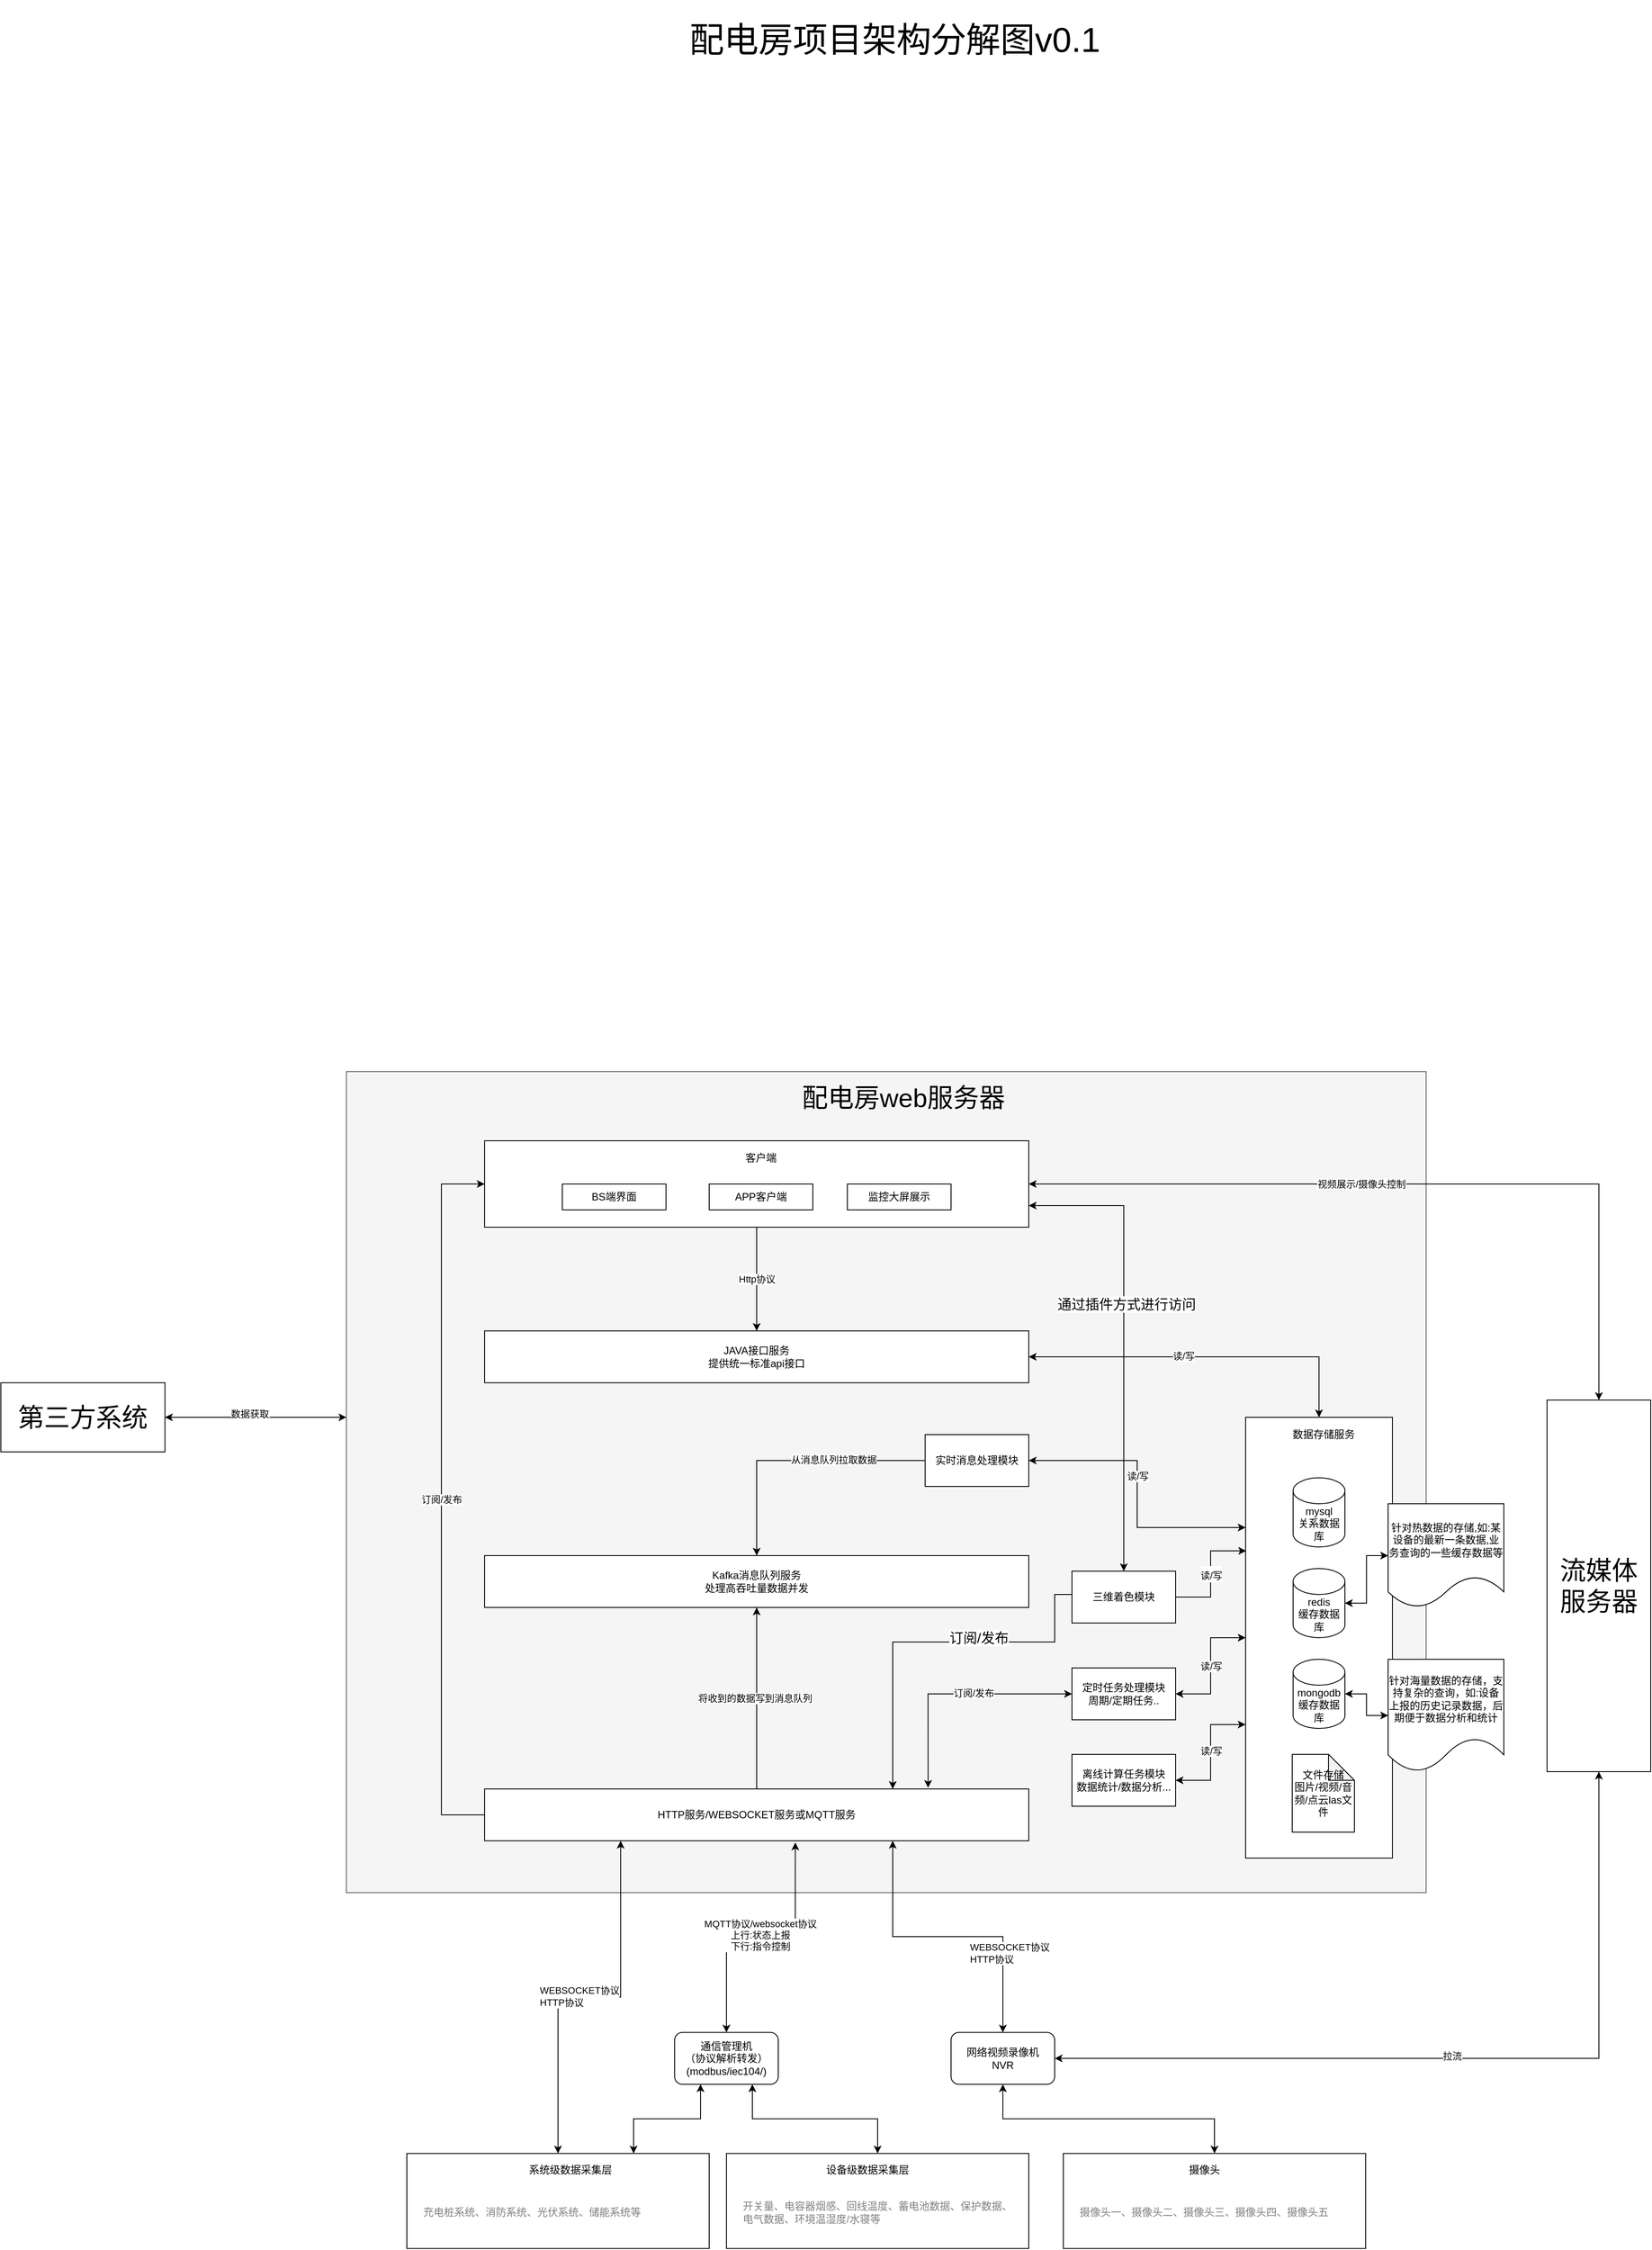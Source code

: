 <mxfile version="14.1.9" type="github">
  <diagram id="ZLX79Pla6zQmYj3krY9h" name="Page-1">
    <mxGraphModel dx="2691" dy="3340" grid="1" gridSize="10" guides="1" tooltips="1" connect="1" arrows="1" fold="1" page="1" pageScale="1" pageWidth="827" pageHeight="1169" math="0" shadow="0">
      <root>
        <mxCell id="0" />
        <mxCell id="1" parent="0" />
        <mxCell id="4pEcCP3RO2RsposU3_rt-15" value="" style="rounded=0;whiteSpace=wrap;html=1;fillColor=#f5f5f5;strokeColor=#666666;fontColor=#333333;" parent="1" vertex="1">
          <mxGeometry x="200" y="-520" width="1250" height="950" as="geometry" />
        </mxCell>
        <mxCell id="6ngK3pZLb5YHw3q2dqCH-3" value="" style="group" parent="1" vertex="1" connectable="0">
          <mxGeometry x="640" y="731.77" width="350" height="110" as="geometry" />
        </mxCell>
        <mxCell id="6ngK3pZLb5YHw3q2dqCH-1" value="" style="rounded=0;whiteSpace=wrap;html=1;" parent="6ngK3pZLb5YHw3q2dqCH-3" vertex="1">
          <mxGeometry width="350" height="110" as="geometry" />
        </mxCell>
        <mxCell id="6ngK3pZLb5YHw3q2dqCH-2" value="设备级数据采集层" style="text;html=1;strokeColor=none;fillColor=none;align=center;verticalAlign=middle;whiteSpace=wrap;rounded=0;" parent="6ngK3pZLb5YHw3q2dqCH-3" vertex="1">
          <mxGeometry x="110" y="11.79" width="106.61" height="15.71" as="geometry" />
        </mxCell>
        <mxCell id="6ngK3pZLb5YHw3q2dqCH-4" value="开关量、电容器烟感、回线温度、蓄电池数据、保护数据、电气数据、环境温湿度/水寝等" style="text;html=1;strokeColor=none;fillColor=none;align=left;verticalAlign=middle;whiteSpace=wrap;rounded=0;fontColor=#808080;" parent="6ngK3pZLb5YHw3q2dqCH-3" vertex="1">
          <mxGeometry x="16.935" y="60" width="321.774" height="15.71" as="geometry" />
        </mxCell>
        <mxCell id="6ngK3pZLb5YHw3q2dqCH-11" style="edgeStyle=orthogonalEdgeStyle;rounded=0;orthogonalLoop=1;jettySize=auto;html=1;exitX=0.5;exitY=0;exitDx=0;exitDy=0;entryX=0.5;entryY=1;entryDx=0;entryDy=0;startArrow=none;startFill=0;" parent="1" source="6ngK3pZLb5YHw3q2dqCH-5" target="6ngK3pZLb5YHw3q2dqCH-10" edge="1">
          <mxGeometry relative="1" as="geometry" />
        </mxCell>
        <mxCell id="6ngK3pZLb5YHw3q2dqCH-12" value="将收到的数据写到消息队列" style="edgeLabel;html=1;align=center;verticalAlign=middle;resizable=0;points=[];" parent="6ngK3pZLb5YHw3q2dqCH-11" vertex="1" connectable="0">
          <mxGeometry y="2" relative="1" as="geometry">
            <mxPoint as="offset" />
          </mxGeometry>
        </mxCell>
        <mxCell id="6ngK3pZLb5YHw3q2dqCH-5" value="HTTP服务/WEBSOCKET服务或MQTT服务" style="rounded=0;whiteSpace=wrap;html=1;" parent="1" vertex="1">
          <mxGeometry x="360" y="310" width="630" height="60" as="geometry" />
        </mxCell>
        <mxCell id="6ngK3pZLb5YHw3q2dqCH-8" style="edgeStyle=orthogonalEdgeStyle;rounded=0;orthogonalLoop=1;jettySize=auto;html=1;exitX=0.5;exitY=0;exitDx=0;exitDy=0;entryX=0.571;entryY=1.033;entryDx=0;entryDy=0;entryPerimeter=0;startArrow=classic;startFill=1;" parent="1" source="6ngK3pZLb5YHw3q2dqCH-6" target="6ngK3pZLb5YHw3q2dqCH-5" edge="1">
          <mxGeometry relative="1" as="geometry" />
        </mxCell>
        <mxCell id="6ngK3pZLb5YHw3q2dqCH-9" value="MQTT协议/websocket协议&lt;br&gt;上行:状态上报&lt;br&gt;下行:指令控制" style="edgeLabel;html=1;align=center;verticalAlign=middle;resizable=0;points=[];" parent="6ngK3pZLb5YHw3q2dqCH-8" vertex="1" connectable="0">
          <mxGeometry x="-0.023" y="-1" relative="1" as="geometry">
            <mxPoint x="3.5" y="-3.5" as="offset" />
          </mxGeometry>
        </mxCell>
        <mxCell id="6ngK3pZLb5YHw3q2dqCH-6" value="通信管理机&lt;br&gt;（协议解析转发）&lt;br&gt;(modbus/iec104/)" style="rounded=1;whiteSpace=wrap;html=1;" parent="1" vertex="1">
          <mxGeometry x="580" y="591.77" width="120" height="60" as="geometry" />
        </mxCell>
        <mxCell id="6ngK3pZLb5YHw3q2dqCH-7" style="edgeStyle=orthogonalEdgeStyle;rounded=0;orthogonalLoop=1;jettySize=auto;html=1;exitX=0.5;exitY=0;exitDx=0;exitDy=0;entryX=0.75;entryY=1;entryDx=0;entryDy=0;startArrow=classic;startFill=1;" parent="1" source="6ngK3pZLb5YHw3q2dqCH-1" target="6ngK3pZLb5YHw3q2dqCH-6" edge="1">
          <mxGeometry relative="1" as="geometry" />
        </mxCell>
        <mxCell id="6ngK3pZLb5YHw3q2dqCH-10" value="Kafka消息队列服务&lt;br&gt;处理高吞吐量数据并发" style="rounded=0;whiteSpace=wrap;html=1;" parent="1" vertex="1">
          <mxGeometry x="360" y="40" width="630" height="60" as="geometry" />
        </mxCell>
        <mxCell id="6ngK3pZLb5YHw3q2dqCH-22" style="edgeStyle=orthogonalEdgeStyle;rounded=0;orthogonalLoop=1;jettySize=auto;html=1;exitX=0;exitY=0.5;exitDx=0;exitDy=0;entryX=0.5;entryY=0;entryDx=0;entryDy=0;startArrow=none;startFill=0;" parent="1" source="6ngK3pZLb5YHw3q2dqCH-21" target="6ngK3pZLb5YHw3q2dqCH-10" edge="1">
          <mxGeometry relative="1" as="geometry" />
        </mxCell>
        <mxCell id="6ngK3pZLb5YHw3q2dqCH-25" value="从消息队列拉取数据" style="edgeLabel;html=1;align=center;verticalAlign=middle;resizable=0;points=[];" parent="6ngK3pZLb5YHw3q2dqCH-22" vertex="1" connectable="0">
          <mxGeometry x="-0.305" y="-4" relative="1" as="geometry">
            <mxPoint y="3" as="offset" />
          </mxGeometry>
        </mxCell>
        <mxCell id="6ngK3pZLb5YHw3q2dqCH-23" style="edgeStyle=orthogonalEdgeStyle;rounded=0;orthogonalLoop=1;jettySize=auto;html=1;exitX=1;exitY=0.5;exitDx=0;exitDy=0;entryX=0;entryY=0.25;entryDx=0;entryDy=0;startArrow=classic;startFill=1;" parent="1" source="6ngK3pZLb5YHw3q2dqCH-21" target="6ngK3pZLb5YHw3q2dqCH-17" edge="1">
          <mxGeometry relative="1" as="geometry" />
        </mxCell>
        <mxCell id="6ngK3pZLb5YHw3q2dqCH-24" value="读/写" style="edgeLabel;html=1;align=center;verticalAlign=middle;resizable=0;points=[];" parent="6ngK3pZLb5YHw3q2dqCH-23" vertex="1" connectable="0">
          <mxGeometry x="-0.127" relative="1" as="geometry">
            <mxPoint as="offset" />
          </mxGeometry>
        </mxCell>
        <mxCell id="6ngK3pZLb5YHw3q2dqCH-21" value="实时消息处理模块" style="rounded=0;whiteSpace=wrap;html=1;" parent="1" vertex="1">
          <mxGeometry x="870" y="-100" width="120" height="60" as="geometry" />
        </mxCell>
        <mxCell id="6ngK3pZLb5YHw3q2dqCH-27" style="edgeStyle=orthogonalEdgeStyle;rounded=0;orthogonalLoop=1;jettySize=auto;html=1;exitX=1;exitY=0.5;exitDx=0;exitDy=0;entryX=0.5;entryY=0;entryDx=0;entryDy=0;startArrow=classic;startFill=1;" parent="1" source="6ngK3pZLb5YHw3q2dqCH-26" target="6ngK3pZLb5YHw3q2dqCH-17" edge="1">
          <mxGeometry relative="1" as="geometry" />
        </mxCell>
        <mxCell id="6ngK3pZLb5YHw3q2dqCH-28" value="读/写" style="edgeLabel;html=1;align=center;verticalAlign=middle;resizable=0;points=[];" parent="6ngK3pZLb5YHw3q2dqCH-27" vertex="1" connectable="0">
          <mxGeometry x="-0.117" y="1" relative="1" as="geometry">
            <mxPoint as="offset" />
          </mxGeometry>
        </mxCell>
        <mxCell id="6ngK3pZLb5YHw3q2dqCH-34" value="Http协议" style="edgeStyle=orthogonalEdgeStyle;rounded=0;orthogonalLoop=1;jettySize=auto;html=1;exitX=0.5;exitY=0;exitDx=0;exitDy=0;entryX=0.5;entryY=1;entryDx=0;entryDy=0;startArrow=classic;startFill=1;endArrow=none;endFill=0;" parent="1" source="6ngK3pZLb5YHw3q2dqCH-26" target="6ngK3pZLb5YHw3q2dqCH-29" edge="1">
          <mxGeometry relative="1" as="geometry" />
        </mxCell>
        <mxCell id="6ngK3pZLb5YHw3q2dqCH-26" value="JAVA接口服务&lt;br&gt;提供统一标准api接口" style="rounded=0;whiteSpace=wrap;html=1;" parent="1" vertex="1">
          <mxGeometry x="360" y="-220" width="630" height="60" as="geometry" />
        </mxCell>
        <mxCell id="6ngK3pZLb5YHw3q2dqCH-35" value="订阅/发布" style="edgeStyle=orthogonalEdgeStyle;rounded=0;orthogonalLoop=1;jettySize=auto;html=1;exitX=0;exitY=0.5;exitDx=0;exitDy=0;entryX=0;entryY=0.5;entryDx=0;entryDy=0;startArrow=classic;startFill=1;endArrow=none;endFill=0;" parent="1" source="6ngK3pZLb5YHw3q2dqCH-29" target="6ngK3pZLb5YHw3q2dqCH-5" edge="1">
          <mxGeometry relative="1" as="geometry">
            <Array as="points">
              <mxPoint x="310" y="-390" />
              <mxPoint x="310" y="340" />
            </Array>
          </mxGeometry>
        </mxCell>
        <mxCell id="wOWI92VTgoeN90mq59TN-5" style="edgeStyle=orthogonalEdgeStyle;rounded=0;orthogonalLoop=1;jettySize=auto;html=1;exitX=1;exitY=0.75;exitDx=0;exitDy=0;entryX=0.5;entryY=0;entryDx=0;entryDy=0;fontSize=16;startArrow=classic;startFill=1;" edge="1" parent="1" source="6ngK3pZLb5YHw3q2dqCH-29" target="wOWI92VTgoeN90mq59TN-1">
          <mxGeometry relative="1" as="geometry" />
        </mxCell>
        <mxCell id="wOWI92VTgoeN90mq59TN-6" value="通过插件方式进行访问" style="edgeLabel;html=1;align=center;verticalAlign=middle;resizable=0;points=[];fontSize=16;" vertex="1" connectable="0" parent="wOWI92VTgoeN90mq59TN-5">
          <mxGeometry x="-0.16" y="3" relative="1" as="geometry">
            <mxPoint as="offset" />
          </mxGeometry>
        </mxCell>
        <mxCell id="6ngK3pZLb5YHw3q2dqCH-29" value="" style="rounded=0;whiteSpace=wrap;html=1;" parent="1" vertex="1">
          <mxGeometry x="360" y="-440" width="630" height="100" as="geometry" />
        </mxCell>
        <mxCell id="6ngK3pZLb5YHw3q2dqCH-30" value="客户端" style="text;html=1;strokeColor=none;fillColor=none;align=center;verticalAlign=middle;whiteSpace=wrap;rounded=0;" parent="1" vertex="1">
          <mxGeometry x="660" y="-430" width="40" height="20" as="geometry" />
        </mxCell>
        <mxCell id="6ngK3pZLb5YHw3q2dqCH-31" value="BS端界面" style="rounded=0;whiteSpace=wrap;html=1;" parent="1" vertex="1">
          <mxGeometry x="450" y="-390" width="120" height="30" as="geometry" />
        </mxCell>
        <mxCell id="6ngK3pZLb5YHw3q2dqCH-32" value="APP客户端" style="rounded=0;whiteSpace=wrap;html=1;" parent="1" vertex="1">
          <mxGeometry x="620" y="-390" width="120" height="30" as="geometry" />
        </mxCell>
        <mxCell id="6ngK3pZLb5YHw3q2dqCH-33" value="监控大屏展示" style="rounded=0;whiteSpace=wrap;html=1;" parent="1" vertex="1">
          <mxGeometry x="780" y="-390" width="120" height="30" as="geometry" />
        </mxCell>
        <mxCell id="6ngK3pZLb5YHw3q2dqCH-37" value="" style="group" parent="1" vertex="1" connectable="0">
          <mxGeometry x="270" y="731.77" width="350" height="110" as="geometry" />
        </mxCell>
        <mxCell id="6ngK3pZLb5YHw3q2dqCH-38" value="" style="rounded=0;whiteSpace=wrap;html=1;" parent="6ngK3pZLb5YHw3q2dqCH-37" vertex="1">
          <mxGeometry width="350" height="110" as="geometry" />
        </mxCell>
        <mxCell id="6ngK3pZLb5YHw3q2dqCH-39" value="系统级数据采集层" style="text;html=1;strokeColor=none;fillColor=none;align=center;verticalAlign=middle;whiteSpace=wrap;rounded=0;" parent="6ngK3pZLb5YHw3q2dqCH-37" vertex="1">
          <mxGeometry x="139.03" y="11.79" width="100.97" height="15.71" as="geometry" />
        </mxCell>
        <mxCell id="6ngK3pZLb5YHw3q2dqCH-40" value="充电桩系统、消防系统、光伏系统、储能系统等" style="text;html=1;strokeColor=none;fillColor=none;align=left;verticalAlign=middle;whiteSpace=wrap;rounded=0;fontColor=#808080;" parent="6ngK3pZLb5YHw3q2dqCH-37" vertex="1">
          <mxGeometry x="16.935" y="60" width="321.774" height="15.71" as="geometry" />
        </mxCell>
        <mxCell id="6ngK3pZLb5YHw3q2dqCH-41" style="edgeStyle=orthogonalEdgeStyle;rounded=0;orthogonalLoop=1;jettySize=auto;html=1;exitX=0.5;exitY=0;exitDx=0;exitDy=0;entryX=0.25;entryY=1;entryDx=0;entryDy=0;startArrow=classic;startFill=1;endArrow=classic;endFill=1;fontColor=#808080;" parent="1" source="6ngK3pZLb5YHw3q2dqCH-38" target="6ngK3pZLb5YHw3q2dqCH-5" edge="1">
          <mxGeometry relative="1" as="geometry" />
        </mxCell>
        <mxCell id="6ngK3pZLb5YHw3q2dqCH-42" value="WEBSOCKET协议&lt;br&gt;HTTP协议&lt;br&gt;" style="edgeLabel;html=1;align=left;verticalAlign=middle;resizable=0;points=[];" parent="6ngK3pZLb5YHw3q2dqCH-41" vertex="1" connectable="0">
          <mxGeometry x="-0.146" y="1" relative="1" as="geometry">
            <mxPoint x="-28" as="offset" />
          </mxGeometry>
        </mxCell>
        <mxCell id="6ngK3pZLb5YHw3q2dqCH-45" style="edgeStyle=orthogonalEdgeStyle;rounded=0;orthogonalLoop=1;jettySize=auto;html=1;exitX=0.5;exitY=0;exitDx=0;exitDy=0;entryX=1;entryY=0.5;entryDx=0;entryDy=0;startArrow=classic;startFill=1;endArrow=classic;endFill=1;fontColor=#000000;" parent="1" source="6ngK3pZLb5YHw3q2dqCH-44" target="6ngK3pZLb5YHw3q2dqCH-29" edge="1">
          <mxGeometry relative="1" as="geometry" />
        </mxCell>
        <mxCell id="6ngK3pZLb5YHw3q2dqCH-46" value="视频展示/摄像头控制" style="edgeLabel;html=1;align=center;verticalAlign=middle;resizable=0;points=[];fontColor=#000000;" parent="6ngK3pZLb5YHw3q2dqCH-45" vertex="1" connectable="0">
          <mxGeometry x="0.155" relative="1" as="geometry">
            <mxPoint as="offset" />
          </mxGeometry>
        </mxCell>
        <mxCell id="6ngK3pZLb5YHw3q2dqCH-44" value="&lt;font style=&quot;font-size: 30px&quot;&gt;流媒体服务器&lt;/font&gt;" style="rounded=0;whiteSpace=wrap;html=1;fontColor=#000000;align=center;" parent="1" vertex="1">
          <mxGeometry x="1590" y="-140" width="120" height="430" as="geometry" />
        </mxCell>
        <mxCell id="6ngK3pZLb5YHw3q2dqCH-47" value="" style="group" parent="1" vertex="1" connectable="0">
          <mxGeometry x="1030" y="731.77" width="350" height="110" as="geometry" />
        </mxCell>
        <mxCell id="6ngK3pZLb5YHw3q2dqCH-48" value="" style="rounded=0;whiteSpace=wrap;html=1;" parent="6ngK3pZLb5YHw3q2dqCH-47" vertex="1">
          <mxGeometry width="350" height="110" as="geometry" />
        </mxCell>
        <mxCell id="6ngK3pZLb5YHw3q2dqCH-49" value="摄像头" style="text;html=1;strokeColor=none;fillColor=none;align=center;verticalAlign=middle;whiteSpace=wrap;rounded=0;" parent="6ngK3pZLb5YHw3q2dqCH-47" vertex="1">
          <mxGeometry x="110" y="11.79" width="106.61" height="15.71" as="geometry" />
        </mxCell>
        <mxCell id="6ngK3pZLb5YHw3q2dqCH-50" value="摄像头一、摄像头二、摄像头三、摄像头四、摄像头五" style="text;html=1;strokeColor=none;fillColor=none;align=left;verticalAlign=middle;whiteSpace=wrap;rounded=0;fontColor=#808080;" parent="6ngK3pZLb5YHw3q2dqCH-47" vertex="1">
          <mxGeometry x="16.935" y="60" width="321.774" height="15.71" as="geometry" />
        </mxCell>
        <mxCell id="6ngK3pZLb5YHw3q2dqCH-56" style="edgeStyle=orthogonalEdgeStyle;rounded=0;orthogonalLoop=1;jettySize=auto;html=1;exitX=0.5;exitY=0;exitDx=0;exitDy=0;entryX=0.75;entryY=1;entryDx=0;entryDy=0;startArrow=classic;startFill=1;endArrow=classic;endFill=1;fontColor=#000000;" parent="1" source="6ngK3pZLb5YHw3q2dqCH-54" target="6ngK3pZLb5YHw3q2dqCH-5" edge="1">
          <mxGeometry relative="1" as="geometry" />
        </mxCell>
        <mxCell id="6ngK3pZLb5YHw3q2dqCH-57" style="edgeStyle=orthogonalEdgeStyle;rounded=0;orthogonalLoop=1;jettySize=auto;html=1;exitX=1;exitY=0.5;exitDx=0;exitDy=0;entryX=0.5;entryY=1;entryDx=0;entryDy=0;startArrow=classic;startFill=1;endArrow=classic;endFill=1;fontColor=#000000;" parent="1" source="6ngK3pZLb5YHw3q2dqCH-54" target="6ngK3pZLb5YHw3q2dqCH-44" edge="1">
          <mxGeometry relative="1" as="geometry" />
        </mxCell>
        <mxCell id="4pEcCP3RO2RsposU3_rt-8" value="拉流" style="edgeLabel;html=1;align=center;verticalAlign=middle;resizable=0;points=[];" parent="6ngK3pZLb5YHw3q2dqCH-57" vertex="1" connectable="0">
          <mxGeometry x="-0.043" y="3" relative="1" as="geometry">
            <mxPoint as="offset" />
          </mxGeometry>
        </mxCell>
        <mxCell id="6ngK3pZLb5YHw3q2dqCH-54" value="网络视频录像机&lt;br&gt;NVR" style="rounded=1;whiteSpace=wrap;html=1;" parent="1" vertex="1">
          <mxGeometry x="900" y="591.77" width="120" height="60" as="geometry" />
        </mxCell>
        <mxCell id="6ngK3pZLb5YHw3q2dqCH-55" style="edgeStyle=orthogonalEdgeStyle;rounded=0;orthogonalLoop=1;jettySize=auto;html=1;exitX=0.5;exitY=0;exitDx=0;exitDy=0;startArrow=classic;startFill=1;endArrow=classic;endFill=1;fontColor=#000000;" parent="1" source="6ngK3pZLb5YHw3q2dqCH-48" target="6ngK3pZLb5YHw3q2dqCH-54" edge="1">
          <mxGeometry relative="1" as="geometry" />
        </mxCell>
        <mxCell id="4pEcCP3RO2RsposU3_rt-3" value="读/写" style="edgeStyle=orthogonalEdgeStyle;rounded=0;orthogonalLoop=1;jettySize=auto;html=1;exitX=1;exitY=0.5;exitDx=0;exitDy=0;startArrow=classic;startFill=1;" parent="1" source="4pEcCP3RO2RsposU3_rt-1" target="6ngK3pZLb5YHw3q2dqCH-17" edge="1">
          <mxGeometry relative="1" as="geometry" />
        </mxCell>
        <mxCell id="4pEcCP3RO2RsposU3_rt-4" style="edgeStyle=orthogonalEdgeStyle;rounded=0;orthogonalLoop=1;jettySize=auto;html=1;exitX=0;exitY=0.5;exitDx=0;exitDy=0;entryX=0.815;entryY=-0.022;entryDx=0;entryDy=0;entryPerimeter=0;startArrow=classic;startFill=1;" parent="1" source="4pEcCP3RO2RsposU3_rt-1" target="6ngK3pZLb5YHw3q2dqCH-5" edge="1">
          <mxGeometry relative="1" as="geometry" />
        </mxCell>
        <mxCell id="4pEcCP3RO2RsposU3_rt-5" value="订阅/发布" style="edgeLabel;html=1;align=center;verticalAlign=middle;resizable=0;points=[];" parent="4pEcCP3RO2RsposU3_rt-4" vertex="1" connectable="0">
          <mxGeometry x="-0.169" y="-1" relative="1" as="geometry">
            <mxPoint as="offset" />
          </mxGeometry>
        </mxCell>
        <mxCell id="4pEcCP3RO2RsposU3_rt-1" value="定时任务处理模块&lt;br&gt;周期/定期任务.." style="rounded=0;whiteSpace=wrap;html=1;" parent="1" vertex="1">
          <mxGeometry x="1040" y="170" width="120" height="60" as="geometry" />
        </mxCell>
        <mxCell id="4pEcCP3RO2RsposU3_rt-6" style="edgeStyle=orthogonalEdgeStyle;rounded=0;orthogonalLoop=1;jettySize=auto;html=1;exitX=1;exitY=0.5;exitDx=0;exitDy=0;entryX=0;entryY=0.697;entryDx=0;entryDy=0;entryPerimeter=0;startArrow=classic;startFill=1;" parent="1" source="4pEcCP3RO2RsposU3_rt-2" target="6ngK3pZLb5YHw3q2dqCH-17" edge="1">
          <mxGeometry relative="1" as="geometry" />
        </mxCell>
        <mxCell id="4pEcCP3RO2RsposU3_rt-7" value="读/写" style="edgeLabel;html=1;align=center;verticalAlign=middle;resizable=0;points=[];" parent="4pEcCP3RO2RsposU3_rt-6" vertex="1" connectable="0">
          <mxGeometry x="0.025" relative="1" as="geometry">
            <mxPoint as="offset" />
          </mxGeometry>
        </mxCell>
        <mxCell id="4pEcCP3RO2RsposU3_rt-2" value="&lt;font style=&quot;font-size: 12px&quot;&gt;离线计算任务模块&lt;/font&gt;&lt;br&gt;数据统计/数据分析..." style="rounded=0;whiteSpace=wrap;html=1;" parent="1" vertex="1">
          <mxGeometry x="1040" y="270" width="120" height="60" as="geometry" />
        </mxCell>
        <mxCell id="6ngK3pZLb5YHw3q2dqCH-17" value="" style="rounded=0;whiteSpace=wrap;html=1;" parent="1" vertex="1">
          <mxGeometry x="1241" y="-120" width="170" height="510" as="geometry" />
        </mxCell>
        <mxCell id="6ngK3pZLb5YHw3q2dqCH-14" value="mysql&lt;br&gt;关系数据库" style="shape=cylinder3;whiteSpace=wrap;html=1;boundedLbl=1;backgroundOutline=1;size=15;" parent="1" vertex="1">
          <mxGeometry x="1296" y="-50" width="60" height="80" as="geometry" />
        </mxCell>
        <mxCell id="4pEcCP3RO2RsposU3_rt-26" value="" style="edgeStyle=orthogonalEdgeStyle;rounded=0;orthogonalLoop=1;jettySize=auto;html=1;startArrow=classic;startFill=1;fontSize=30;" parent="1" source="6ngK3pZLb5YHw3q2dqCH-15" target="4pEcCP3RO2RsposU3_rt-25" edge="1">
          <mxGeometry relative="1" as="geometry" />
        </mxCell>
        <mxCell id="6ngK3pZLb5YHw3q2dqCH-15" value="redis&lt;br&gt;缓存数据库" style="shape=cylinder3;whiteSpace=wrap;html=1;boundedLbl=1;backgroundOutline=1;size=15;" parent="1" vertex="1">
          <mxGeometry x="1296" y="55" width="60" height="80" as="geometry" />
        </mxCell>
        <mxCell id="4pEcCP3RO2RsposU3_rt-24" value="" style="edgeStyle=orthogonalEdgeStyle;rounded=0;orthogonalLoop=1;jettySize=auto;html=1;startArrow=classic;startFill=1;fontSize=30;" parent="1" source="6ngK3pZLb5YHw3q2dqCH-16" target="4pEcCP3RO2RsposU3_rt-23" edge="1">
          <mxGeometry relative="1" as="geometry" />
        </mxCell>
        <mxCell id="6ngK3pZLb5YHw3q2dqCH-16" value="mongodb&lt;br&gt;缓存数据库" style="shape=cylinder3;whiteSpace=wrap;html=1;boundedLbl=1;backgroundOutline=1;size=15;" parent="1" vertex="1">
          <mxGeometry x="1296" y="160" width="60" height="80" as="geometry" />
        </mxCell>
        <mxCell id="6ngK3pZLb5YHw3q2dqCH-20" value="数据存储服务" style="text;html=1;strokeColor=none;fillColor=none;align=center;verticalAlign=middle;whiteSpace=wrap;rounded=0;" parent="1" vertex="1">
          <mxGeometry x="1293.5" y="-110" width="75" height="20" as="geometry" />
        </mxCell>
        <mxCell id="4pEcCP3RO2RsposU3_rt-14" value="文件存储&lt;br&gt;图片/视频/音频/点云las文件" style="shape=note;whiteSpace=wrap;html=1;backgroundOutline=1;darkOpacity=0.05;" parent="1" vertex="1">
          <mxGeometry x="1295" y="270" width="72" height="90" as="geometry" />
        </mxCell>
        <mxCell id="4pEcCP3RO2RsposU3_rt-17" style="edgeStyle=orthogonalEdgeStyle;rounded=0;orthogonalLoop=1;jettySize=auto;html=1;exitX=1;exitY=0.5;exitDx=0;exitDy=0;entryX=0;entryY=0.421;entryDx=0;entryDy=0;entryPerimeter=0;startArrow=classic;startFill=1;" parent="1" source="4pEcCP3RO2RsposU3_rt-16" target="4pEcCP3RO2RsposU3_rt-15" edge="1">
          <mxGeometry relative="1" as="geometry" />
        </mxCell>
        <mxCell id="4pEcCP3RO2RsposU3_rt-18" value="数据获取" style="edgeLabel;html=1;align=center;verticalAlign=middle;resizable=0;points=[];" parent="4pEcCP3RO2RsposU3_rt-17" vertex="1" connectable="0">
          <mxGeometry x="-0.071" y="4" relative="1" as="geometry">
            <mxPoint as="offset" />
          </mxGeometry>
        </mxCell>
        <mxCell id="4pEcCP3RO2RsposU3_rt-16" value="&lt;font style=&quot;font-size: 30px&quot;&gt;第三方系统&lt;/font&gt;" style="rounded=0;whiteSpace=wrap;html=1;" parent="1" vertex="1">
          <mxGeometry x="-200" y="-160" width="190" height="80" as="geometry" />
        </mxCell>
        <mxCell id="4pEcCP3RO2RsposU3_rt-19" value="配电房web服务器" style="text;html=1;strokeColor=none;fillColor=none;align=center;verticalAlign=middle;whiteSpace=wrap;rounded=0;fontSize=30;" parent="1" vertex="1">
          <mxGeometry x="660" y="-500" width="370" height="20" as="geometry" />
        </mxCell>
        <mxCell id="4pEcCP3RO2RsposU3_rt-22" value="WEBSOCKET协议&lt;br&gt;HTTP协议&lt;br&gt;" style="edgeLabel;html=1;align=left;verticalAlign=middle;resizable=0;points=[];" parent="1" vertex="1" connectable="0">
          <mxGeometry x="920.005" y="500.002" as="geometry" />
        </mxCell>
        <mxCell id="4pEcCP3RO2RsposU3_rt-23" value="针对海量数据的存储，支持复杂的查询，如:设备上报的历史记录数据，后期便于数据分析和统计" style="shape=document;whiteSpace=wrap;html=1;boundedLbl=1;" parent="1" vertex="1">
          <mxGeometry x="1406" y="160" width="134" height="130" as="geometry" />
        </mxCell>
        <mxCell id="4pEcCP3RO2RsposU3_rt-25" value="针对热数据的存储,如:某设备的最新一条数据,业务查询的一些缓存数据等" style="shape=document;whiteSpace=wrap;html=1;boundedLbl=1;" parent="1" vertex="1">
          <mxGeometry x="1406" y="-20" width="134" height="120" as="geometry" />
        </mxCell>
        <mxCell id="4pEcCP3RO2RsposU3_rt-28" value="&lt;font style=&quot;font-size: 40px&quot;&gt;配电房项目架构分解图v0.1&lt;/font&gt;" style="text;html=1;strokeColor=none;fillColor=none;align=center;verticalAlign=middle;whiteSpace=wrap;rounded=0;fontSize=30;" parent="1" vertex="1">
          <mxGeometry x="510" y="-1760" width="650" height="90" as="geometry" />
        </mxCell>
        <mxCell id="XfIyMnjApyJGo3qrFFb7-1" style="edgeStyle=orthogonalEdgeStyle;rounded=0;orthogonalLoop=1;jettySize=auto;html=1;exitX=0.75;exitY=0;exitDx=0;exitDy=0;startArrow=classic;startFill=1;entryX=0.25;entryY=1;entryDx=0;entryDy=0;" parent="1" source="6ngK3pZLb5YHw3q2dqCH-38" target="6ngK3pZLb5YHw3q2dqCH-6" edge="1">
          <mxGeometry relative="1" as="geometry">
            <mxPoint x="640" y="650" as="targetPoint" />
          </mxGeometry>
        </mxCell>
        <mxCell id="wOWI92VTgoeN90mq59TN-2" value="&lt;font style=&quot;font-size: 11px&quot;&gt;读/写&lt;/font&gt;" style="edgeStyle=orthogonalEdgeStyle;rounded=0;orthogonalLoop=1;jettySize=auto;html=1;exitX=1;exitY=0.5;exitDx=0;exitDy=0;entryX=0.004;entryY=0.303;entryDx=0;entryDy=0;entryPerimeter=0;fontSize=16;" edge="1" parent="1" source="wOWI92VTgoeN90mq59TN-1" target="6ngK3pZLb5YHw3q2dqCH-17">
          <mxGeometry relative="1" as="geometry" />
        </mxCell>
        <mxCell id="wOWI92VTgoeN90mq59TN-3" style="edgeStyle=orthogonalEdgeStyle;rounded=0;orthogonalLoop=1;jettySize=auto;html=1;exitX=0;exitY=0.5;exitDx=0;exitDy=0;entryX=0.75;entryY=0;entryDx=0;entryDy=0;fontSize=16;" edge="1" parent="1" source="wOWI92VTgoeN90mq59TN-1" target="6ngK3pZLb5YHw3q2dqCH-5">
          <mxGeometry relative="1" as="geometry">
            <Array as="points">
              <mxPoint x="1020" y="85" />
              <mxPoint x="1020" y="140" />
              <mxPoint x="832" y="140" />
            </Array>
          </mxGeometry>
        </mxCell>
        <mxCell id="wOWI92VTgoeN90mq59TN-4" value="订阅/发布" style="edgeLabel;html=1;align=center;verticalAlign=middle;resizable=0;points=[];fontSize=16;" vertex="1" connectable="0" parent="wOWI92VTgoeN90mq59TN-3">
          <mxGeometry x="-0.242" y="-5" relative="1" as="geometry">
            <mxPoint x="-1" as="offset" />
          </mxGeometry>
        </mxCell>
        <mxCell id="wOWI92VTgoeN90mq59TN-1" value="三维着色模块" style="rounded=0;whiteSpace=wrap;html=1;" vertex="1" parent="1">
          <mxGeometry x="1040" y="58" width="120" height="60" as="geometry" />
        </mxCell>
      </root>
    </mxGraphModel>
  </diagram>
</mxfile>
